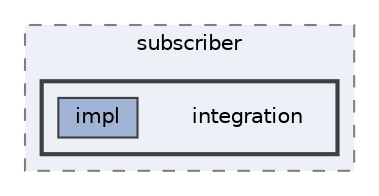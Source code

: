 digraph "repository/brm-subscriber/src/main/java/com/sterlite/cal/brm/subscriber/integration"
{
 // LATEX_PDF_SIZE
  bgcolor="transparent";
  edge [fontname=Helvetica,fontsize=10,labelfontname=Helvetica,labelfontsize=10];
  node [fontname=Helvetica,fontsize=10,shape=box,height=0.2,width=0.4];
  compound=true
  subgraph clusterdir_337b65853da60742edd2f04708539229 {
    graph [ bgcolor="#edf0f7", pencolor="grey50", label="subscriber", fontname=Helvetica,fontsize=10 style="filled,dashed", URL="dir_337b65853da60742edd2f04708539229.html",tooltip=""]
  subgraph clusterdir_d8cb8a4b892b6733f3a010462f80d670 {
    graph [ bgcolor="#edf0f7", pencolor="grey25", label="", fontname=Helvetica,fontsize=10 style="filled,bold", URL="dir_d8cb8a4b892b6733f3a010462f80d670.html",tooltip=""]
    dir_d8cb8a4b892b6733f3a010462f80d670 [shape=plaintext, label="integration"];
  dir_43f18234b3819bb46ce4a6078acbec9d [label="impl", fillcolor="#a2b4d6", color="grey25", style="filled", URL="dir_43f18234b3819bb46ce4a6078acbec9d.html",tooltip=""];
  }
  }
}
